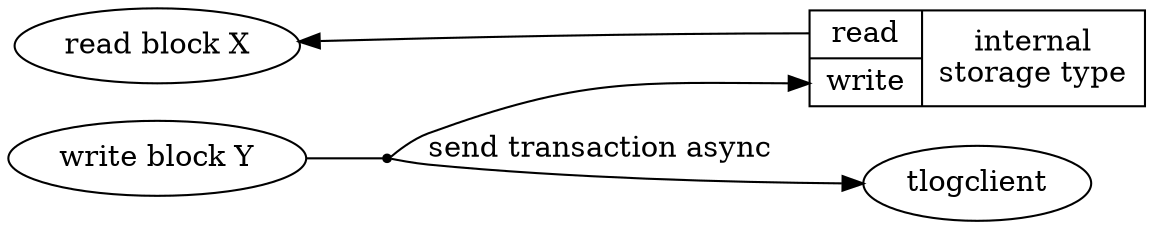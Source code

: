 digraph {
    rankdir = "LR"

    read [
        label = "read block X"
        shape = "oval"
    ]

    write [
        label = "write block Y"
        shape = "oval"
    ]

    storage [
        label = "{ { <r> read | <w> write } | internal\nstorage type }"
        shape = "record"
    ]

    storage:r -> read [ constraint = "false" ]

    writeAction [ shape = "point" ]

    write -> writeAction [ dir = "none" ]

    writeAction -> tlogclient [
        label = "send transaction async"
    ]
    writeAction -> storage:w
}